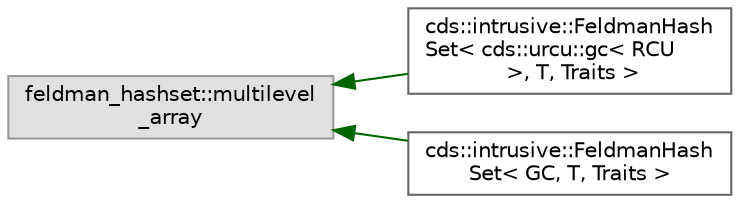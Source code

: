 digraph "类继承关系图"
{
 // LATEX_PDF_SIZE
  bgcolor="transparent";
  edge [fontname=Helvetica,fontsize=10,labelfontname=Helvetica,labelfontsize=10];
  node [fontname=Helvetica,fontsize=10,shape=box,height=0.2,width=0.4];
  rankdir="LR";
  Node0 [id="Node000000",label="feldman_hashset::multilevel\l_array",height=0.2,width=0.4,color="grey60", fillcolor="#E0E0E0", style="filled",tooltip=" "];
  Node0 -> Node1 [id="edge4904_Node000000_Node000001",dir="back",color="darkgreen",style="solid",tooltip=" "];
  Node1 [id="Node000001",label="cds::intrusive::FeldmanHash\lSet\< cds::urcu::gc\< RCU\l \>, T, Traits \>",height=0.2,width=0.4,color="grey40", fillcolor="white", style="filled",URL="$classcds_1_1intrusive_1_1_feldman_hash_set_3_01cds_1_1urcu_1_1gc_3_01_r_c_u_01_4_00_01_t_00_01_traits_01_4.html",tooltip="Intrusive hash set based on multi-level array, RCU specialization"];
  Node0 -> Node2 [id="edge4905_Node000000_Node000002",dir="back",color="darkgreen",style="solid",tooltip=" "];
  Node2 [id="Node000002",label="cds::intrusive::FeldmanHash\lSet\< GC, T, Traits \>",height=0.2,width=0.4,color="grey40", fillcolor="white", style="filled",URL="$classcds_1_1intrusive_1_1_feldman_hash_set.html",tooltip="Intrusive hash set based on multi-level array"];
}

